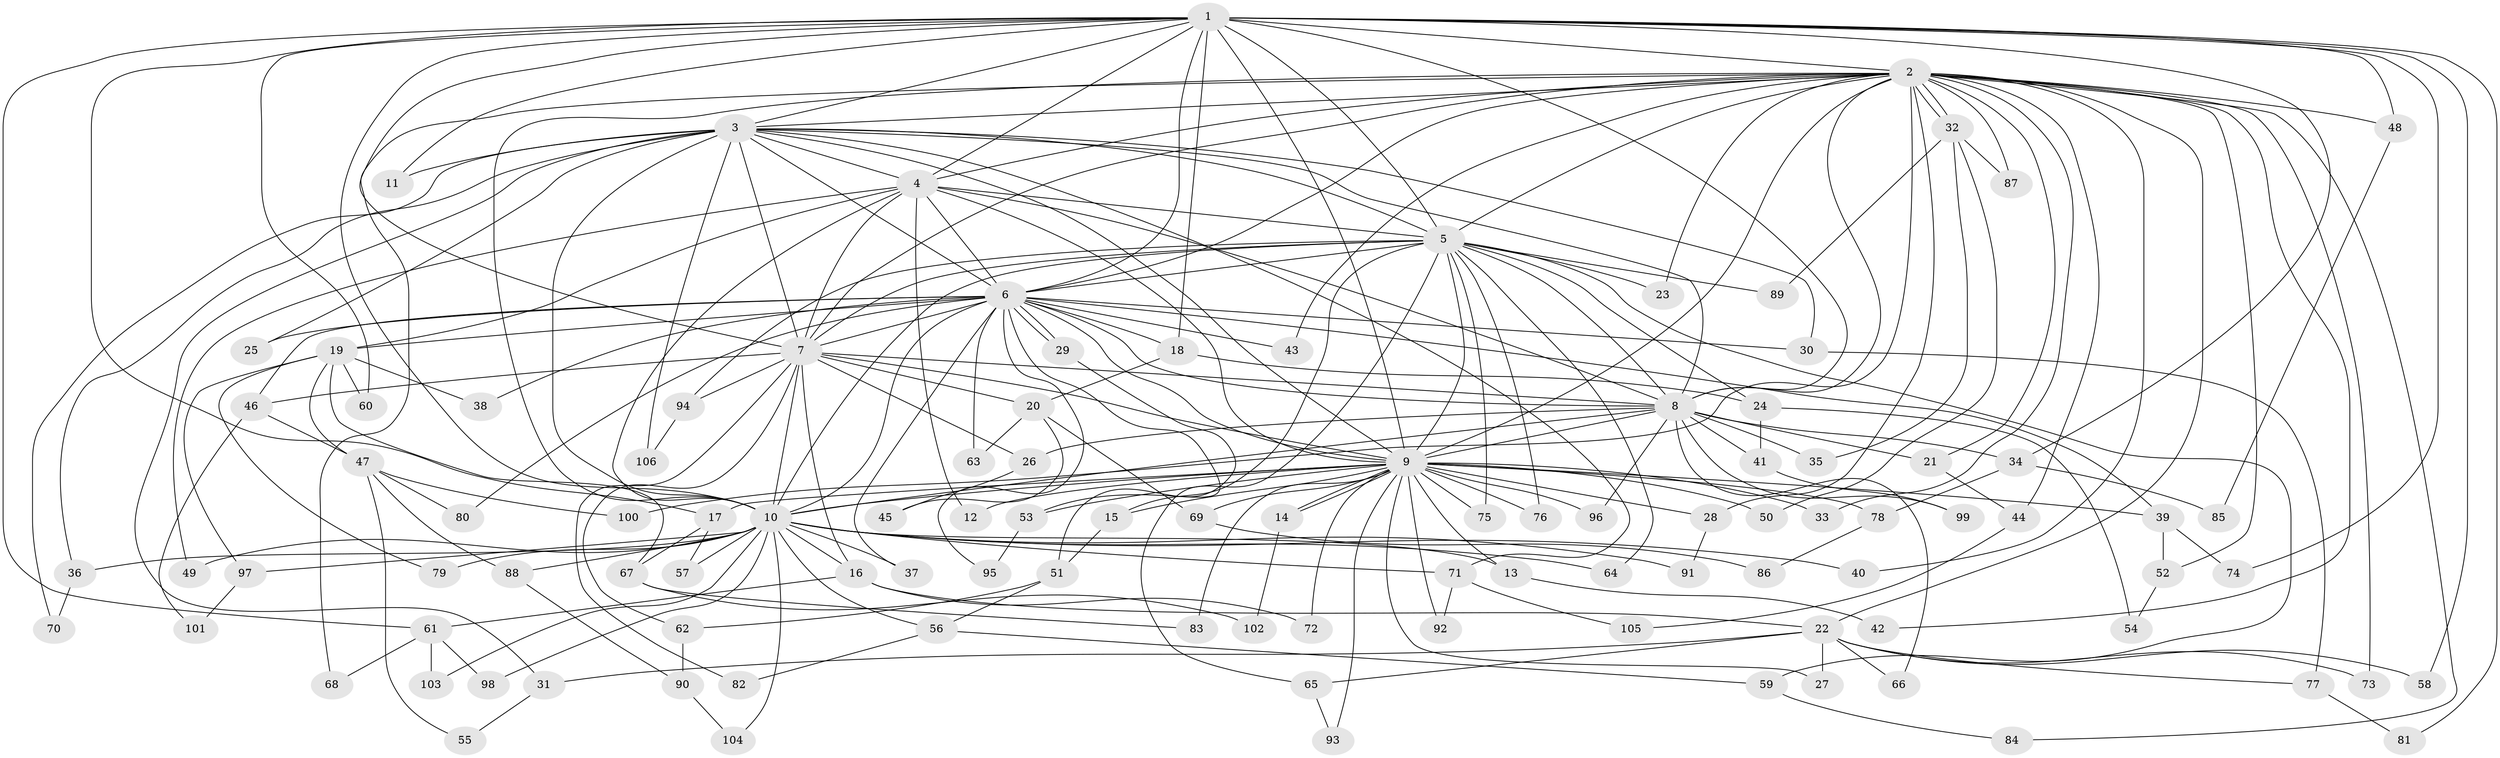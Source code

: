 // coarse degree distribution, {16: 0.02702702702702703, 21: 0.013513513513513514, 15: 0.02702702702702703, 11: 0.013513513513513514, 40: 0.013513513513513514, 13: 0.013513513513513514, 20: 0.013513513513513514, 2: 0.4594594594594595, 3: 0.22972972972972974, 5: 0.05405405405405406, 4: 0.08108108108108109, 7: 0.013513513513513514, 9: 0.013513513513513514, 1: 0.02702702702702703}
// Generated by graph-tools (version 1.1) at 2025/17/03/04/25 18:17:38]
// undirected, 106 vertices, 237 edges
graph export_dot {
graph [start="1"]
  node [color=gray90,style=filled];
  1;
  2;
  3;
  4;
  5;
  6;
  7;
  8;
  9;
  10;
  11;
  12;
  13;
  14;
  15;
  16;
  17;
  18;
  19;
  20;
  21;
  22;
  23;
  24;
  25;
  26;
  27;
  28;
  29;
  30;
  31;
  32;
  33;
  34;
  35;
  36;
  37;
  38;
  39;
  40;
  41;
  42;
  43;
  44;
  45;
  46;
  47;
  48;
  49;
  50;
  51;
  52;
  53;
  54;
  55;
  56;
  57;
  58;
  59;
  60;
  61;
  62;
  63;
  64;
  65;
  66;
  67;
  68;
  69;
  70;
  71;
  72;
  73;
  74;
  75;
  76;
  77;
  78;
  79;
  80;
  81;
  82;
  83;
  84;
  85;
  86;
  87;
  88;
  89;
  90;
  91;
  92;
  93;
  94;
  95;
  96;
  97;
  98;
  99;
  100;
  101;
  102;
  103;
  104;
  105;
  106;
  1 -- 2;
  1 -- 3;
  1 -- 4;
  1 -- 5;
  1 -- 6;
  1 -- 7;
  1 -- 8;
  1 -- 9;
  1 -- 10;
  1 -- 11;
  1 -- 17;
  1 -- 18;
  1 -- 34;
  1 -- 48;
  1 -- 58;
  1 -- 60;
  1 -- 61;
  1 -- 74;
  1 -- 81;
  2 -- 3;
  2 -- 4;
  2 -- 5;
  2 -- 6;
  2 -- 7;
  2 -- 8;
  2 -- 9;
  2 -- 10;
  2 -- 21;
  2 -- 22;
  2 -- 23;
  2 -- 28;
  2 -- 32;
  2 -- 32;
  2 -- 33;
  2 -- 40;
  2 -- 42;
  2 -- 43;
  2 -- 44;
  2 -- 48;
  2 -- 52;
  2 -- 68;
  2 -- 73;
  2 -- 84;
  2 -- 87;
  2 -- 100;
  3 -- 4;
  3 -- 5;
  3 -- 6;
  3 -- 7;
  3 -- 8;
  3 -- 9;
  3 -- 10;
  3 -- 11;
  3 -- 25;
  3 -- 30;
  3 -- 31;
  3 -- 36;
  3 -- 70;
  3 -- 71;
  3 -- 106;
  4 -- 5;
  4 -- 6;
  4 -- 7;
  4 -- 8;
  4 -- 9;
  4 -- 10;
  4 -- 12;
  4 -- 19;
  4 -- 49;
  5 -- 6;
  5 -- 7;
  5 -- 8;
  5 -- 9;
  5 -- 10;
  5 -- 15;
  5 -- 23;
  5 -- 24;
  5 -- 59;
  5 -- 64;
  5 -- 65;
  5 -- 75;
  5 -- 76;
  5 -- 89;
  5 -- 94;
  6 -- 7;
  6 -- 8;
  6 -- 9;
  6 -- 10;
  6 -- 18;
  6 -- 19;
  6 -- 25;
  6 -- 29;
  6 -- 29;
  6 -- 30;
  6 -- 37;
  6 -- 38;
  6 -- 39;
  6 -- 43;
  6 -- 46;
  6 -- 53;
  6 -- 63;
  6 -- 80;
  6 -- 95;
  7 -- 8;
  7 -- 9;
  7 -- 10;
  7 -- 16;
  7 -- 20;
  7 -- 26;
  7 -- 46;
  7 -- 62;
  7 -- 82;
  7 -- 94;
  8 -- 9;
  8 -- 10;
  8 -- 21;
  8 -- 26;
  8 -- 34;
  8 -- 35;
  8 -- 41;
  8 -- 66;
  8 -- 96;
  8 -- 99;
  9 -- 10;
  9 -- 12;
  9 -- 13;
  9 -- 14;
  9 -- 14;
  9 -- 15;
  9 -- 17;
  9 -- 27;
  9 -- 28;
  9 -- 33;
  9 -- 39;
  9 -- 50;
  9 -- 53;
  9 -- 69;
  9 -- 72;
  9 -- 75;
  9 -- 76;
  9 -- 78;
  9 -- 83;
  9 -- 92;
  9 -- 93;
  9 -- 96;
  10 -- 13;
  10 -- 16;
  10 -- 36;
  10 -- 37;
  10 -- 40;
  10 -- 49;
  10 -- 56;
  10 -- 57;
  10 -- 64;
  10 -- 71;
  10 -- 79;
  10 -- 88;
  10 -- 91;
  10 -- 97;
  10 -- 98;
  10 -- 103;
  10 -- 104;
  13 -- 42;
  14 -- 102;
  15 -- 51;
  16 -- 22;
  16 -- 61;
  16 -- 72;
  17 -- 57;
  17 -- 67;
  18 -- 20;
  18 -- 24;
  19 -- 38;
  19 -- 47;
  19 -- 60;
  19 -- 67;
  19 -- 79;
  19 -- 97;
  20 -- 45;
  20 -- 63;
  20 -- 69;
  21 -- 44;
  22 -- 27;
  22 -- 31;
  22 -- 58;
  22 -- 65;
  22 -- 66;
  22 -- 73;
  22 -- 77;
  24 -- 41;
  24 -- 54;
  26 -- 45;
  28 -- 91;
  29 -- 51;
  30 -- 77;
  31 -- 55;
  32 -- 35;
  32 -- 50;
  32 -- 87;
  32 -- 89;
  34 -- 78;
  34 -- 85;
  36 -- 70;
  39 -- 52;
  39 -- 74;
  41 -- 99;
  44 -- 105;
  46 -- 47;
  46 -- 101;
  47 -- 55;
  47 -- 80;
  47 -- 88;
  47 -- 100;
  48 -- 85;
  51 -- 56;
  51 -- 62;
  52 -- 54;
  53 -- 95;
  56 -- 59;
  56 -- 82;
  59 -- 84;
  61 -- 68;
  61 -- 98;
  61 -- 103;
  62 -- 90;
  65 -- 93;
  67 -- 83;
  67 -- 102;
  69 -- 86;
  71 -- 92;
  71 -- 105;
  77 -- 81;
  78 -- 86;
  88 -- 90;
  90 -- 104;
  94 -- 106;
  97 -- 101;
}
